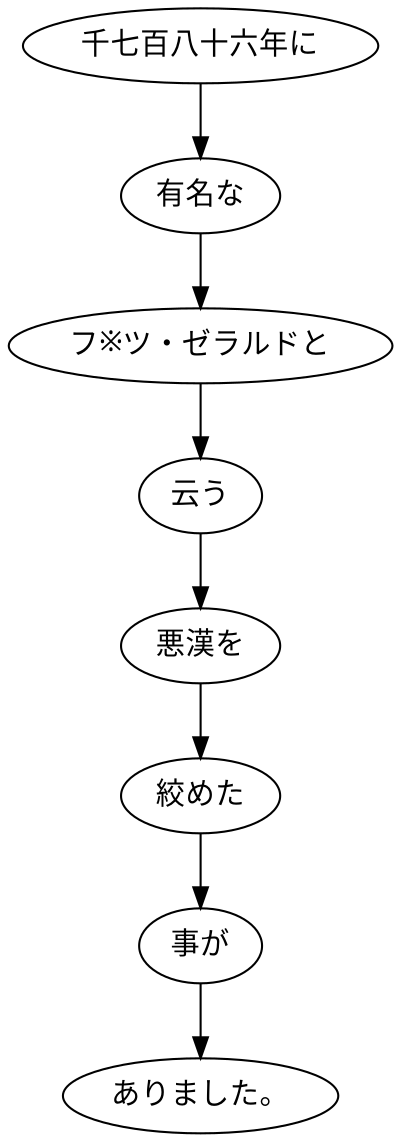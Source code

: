 digraph graph1528 {
	node0 [label="千七百八十六年に"];
	node1 [label="有名な"];
	node2 [label="フ※ツ・ゼラルドと"];
	node3 [label="云う"];
	node4 [label="悪漢を"];
	node5 [label="絞めた"];
	node6 [label="事が"];
	node7 [label="ありました。"];
	node0 -> node1;
	node1 -> node2;
	node2 -> node3;
	node3 -> node4;
	node4 -> node5;
	node5 -> node6;
	node6 -> node7;
}
